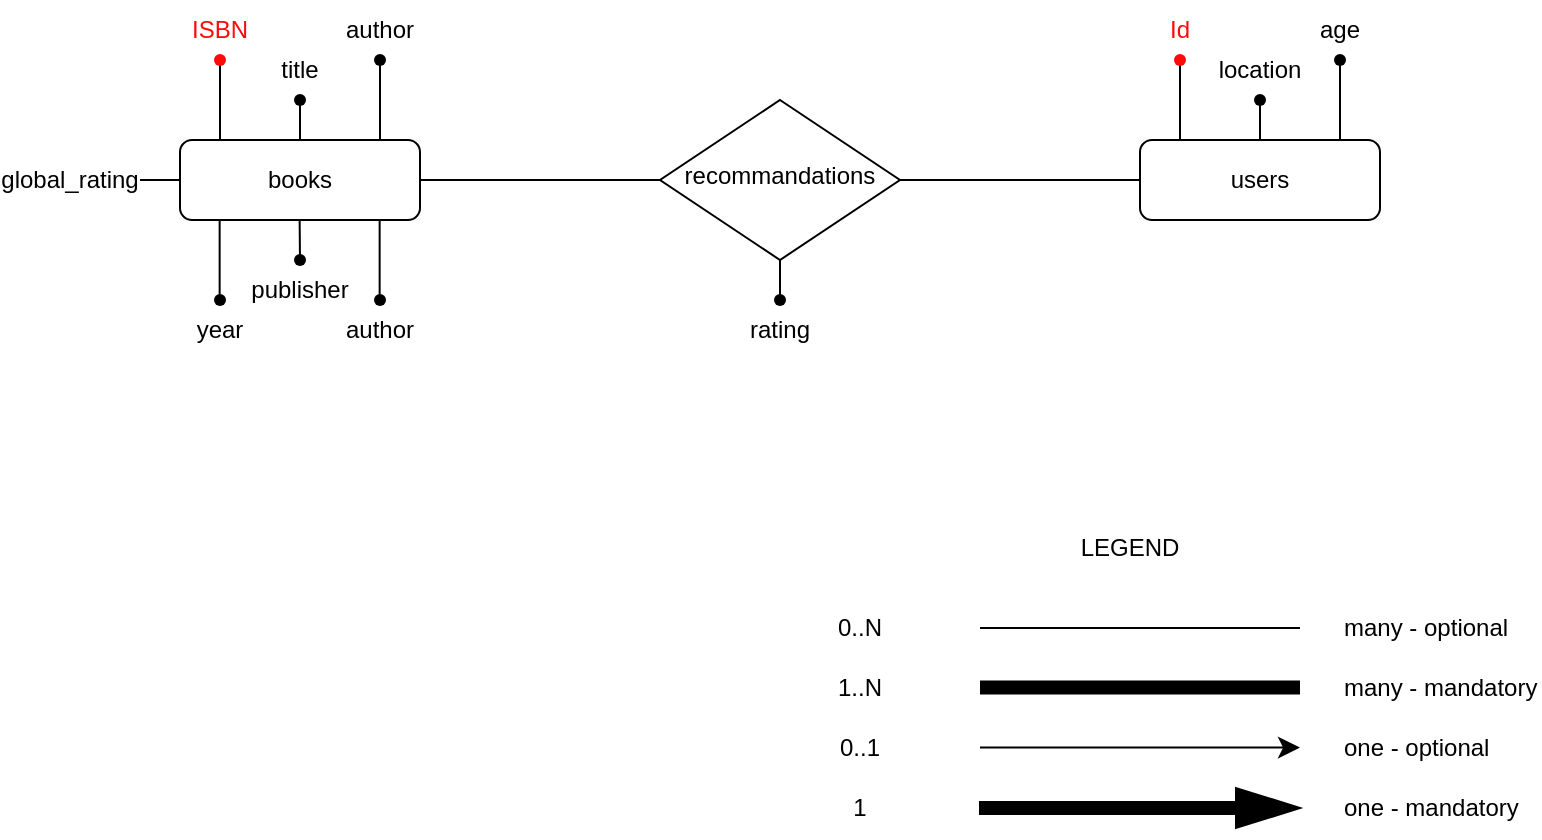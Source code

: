<mxfile version="24.9.0">
  <diagram id="C5RBs43oDa-KdzZeNtuy" name="Page-1">
    <mxGraphModel dx="1105" dy="145" grid="1" gridSize="10" guides="1" tooltips="1" connect="1" arrows="1" fold="1" page="1" pageScale="1" pageWidth="413" pageHeight="583" math="0" shadow="0">
      <root>
        <mxCell id="WIyWlLk6GJQsqaUBKTNV-0" />
        <mxCell id="WIyWlLk6GJQsqaUBKTNV-1" parent="WIyWlLk6GJQsqaUBKTNV-0" />
        <mxCell id="nupeqDl4COyCQ8jmjJZ0-0" value="&lt;div&gt;books&lt;/div&gt;" style="rounded=1;whiteSpace=wrap;html=1;fontSize=12;glass=0;strokeWidth=1;shadow=0;" vertex="1" parent="WIyWlLk6GJQsqaUBKTNV-1">
          <mxGeometry x="120" y="809" width="120" height="40" as="geometry" />
        </mxCell>
        <mxCell id="nupeqDl4COyCQ8jmjJZ0-1" value="&lt;div&gt;recommandations&lt;/div&gt;" style="rhombus;whiteSpace=wrap;html=1;shadow=0;fontFamily=Helvetica;fontSize=12;align=center;strokeWidth=1;spacing=6;spacingTop=-4;" vertex="1" parent="WIyWlLk6GJQsqaUBKTNV-1">
          <mxGeometry x="360" y="789" width="120" height="80" as="geometry" />
        </mxCell>
        <mxCell id="nupeqDl4COyCQ8jmjJZ0-2" value="users" style="rounded=1;whiteSpace=wrap;html=1;fontSize=12;glass=0;strokeWidth=1;shadow=0;" vertex="1" parent="WIyWlLk6GJQsqaUBKTNV-1">
          <mxGeometry x="600" y="809" width="120" height="40" as="geometry" />
        </mxCell>
        <mxCell id="nupeqDl4COyCQ8jmjJZ0-3" value="" style="endArrow=none;html=1;rounded=0;exitX=1;exitY=0.5;exitDx=0;exitDy=0;entryX=0;entryY=0.5;entryDx=0;entryDy=0;" edge="1" parent="WIyWlLk6GJQsqaUBKTNV-1" source="nupeqDl4COyCQ8jmjJZ0-1" target="nupeqDl4COyCQ8jmjJZ0-2">
          <mxGeometry width="50" height="50" relative="1" as="geometry">
            <mxPoint x="380" y="779" as="sourcePoint" />
            <mxPoint x="430" y="729" as="targetPoint" />
          </mxGeometry>
        </mxCell>
        <mxCell id="nupeqDl4COyCQ8jmjJZ0-4" value="" style="endArrow=none;html=1;rounded=0;exitX=1;exitY=0.5;exitDx=0;exitDy=0;" edge="1" parent="WIyWlLk6GJQsqaUBKTNV-1" source="nupeqDl4COyCQ8jmjJZ0-0" target="nupeqDl4COyCQ8jmjJZ0-1">
          <mxGeometry width="50" height="50" relative="1" as="geometry">
            <mxPoint x="380" y="779" as="sourcePoint" />
            <mxPoint x="430" y="729" as="targetPoint" />
          </mxGeometry>
        </mxCell>
        <mxCell id="nupeqDl4COyCQ8jmjJZ0-7" value="" style="endArrow=none;html=1;rounded=0;" edge="1" parent="WIyWlLk6GJQsqaUBKTNV-1" target="nupeqDl4COyCQ8jmjJZ0-8">
          <mxGeometry width="50" height="50" relative="1" as="geometry">
            <mxPoint x="140" y="809" as="sourcePoint" />
            <mxPoint x="190" y="759" as="targetPoint" />
          </mxGeometry>
        </mxCell>
        <mxCell id="nupeqDl4COyCQ8jmjJZ0-8" value="" style="shape=waypoint;sketch=0;fillStyle=solid;size=6;pointerEvents=1;points=[];fillColor=none;resizable=0;rotatable=0;perimeter=centerPerimeter;snapToPoint=1;strokeColor=#FF0A0A;" vertex="1" parent="WIyWlLk6GJQsqaUBKTNV-1">
          <mxGeometry x="130" y="759" width="20" height="20" as="geometry" />
        </mxCell>
        <mxCell id="nupeqDl4COyCQ8jmjJZ0-10" value="&lt;font color=&quot;#ff0a0a&quot;&gt;ISBN&lt;/font&gt;" style="text;html=1;align=center;verticalAlign=middle;whiteSpace=wrap;rounded=0;" vertex="1" parent="WIyWlLk6GJQsqaUBKTNV-1">
          <mxGeometry x="110" y="739" width="60" height="30" as="geometry" />
        </mxCell>
        <mxCell id="nupeqDl4COyCQ8jmjJZ0-11" value="" style="endArrow=none;html=1;rounded=0;" edge="1" parent="WIyWlLk6GJQsqaUBKTNV-1">
          <mxGeometry width="50" height="50" relative="1" as="geometry">
            <mxPoint x="180" y="809" as="sourcePoint" />
            <mxPoint x="180" y="789" as="targetPoint" />
          </mxGeometry>
        </mxCell>
        <mxCell id="nupeqDl4COyCQ8jmjJZ0-12" value="" style="shape=waypoint;sketch=0;fillStyle=solid;size=6;pointerEvents=1;points=[];fillColor=none;resizable=0;rotatable=0;perimeter=centerPerimeter;snapToPoint=1;strokeColor=#000000;" vertex="1" parent="WIyWlLk6GJQsqaUBKTNV-1">
          <mxGeometry x="170" y="779" width="20" height="20" as="geometry" />
        </mxCell>
        <mxCell id="nupeqDl4COyCQ8jmjJZ0-33" style="edgeStyle=orthogonalEdgeStyle;rounded=0;orthogonalLoop=1;jettySize=auto;html=1;exitX=0.5;exitY=1;exitDx=0;exitDy=0;" edge="1" parent="WIyWlLk6GJQsqaUBKTNV-1">
          <mxGeometry relative="1" as="geometry">
            <mxPoint x="180" y="777" as="sourcePoint" />
            <mxPoint x="180" y="777" as="targetPoint" />
          </mxGeometry>
        </mxCell>
        <mxCell id="nupeqDl4COyCQ8jmjJZ0-13" value="title" style="text;html=1;align=center;verticalAlign=middle;whiteSpace=wrap;rounded=0;" vertex="1" parent="WIyWlLk6GJQsqaUBKTNV-1">
          <mxGeometry x="150" y="759" width="60" height="30" as="geometry" />
        </mxCell>
        <mxCell id="nupeqDl4COyCQ8jmjJZ0-14" value="" style="endArrow=none;html=1;rounded=0;" edge="1" parent="WIyWlLk6GJQsqaUBKTNV-1" target="nupeqDl4COyCQ8jmjJZ0-15">
          <mxGeometry width="50" height="50" relative="1" as="geometry">
            <mxPoint x="220" y="809" as="sourcePoint" />
            <mxPoint x="270" y="759" as="targetPoint" />
          </mxGeometry>
        </mxCell>
        <mxCell id="nupeqDl4COyCQ8jmjJZ0-15" value="" style="shape=waypoint;sketch=0;fillStyle=solid;size=6;pointerEvents=1;points=[];fillColor=none;resizable=0;rotatable=0;perimeter=centerPerimeter;snapToPoint=1;strokeColor=#000000;" vertex="1" parent="WIyWlLk6GJQsqaUBKTNV-1">
          <mxGeometry x="210" y="759" width="20" height="20" as="geometry" />
        </mxCell>
        <mxCell id="nupeqDl4COyCQ8jmjJZ0-16" value="author" style="text;html=1;align=center;verticalAlign=middle;whiteSpace=wrap;rounded=0;" vertex="1" parent="WIyWlLk6GJQsqaUBKTNV-1">
          <mxGeometry x="190" y="739" width="60" height="30" as="geometry" />
        </mxCell>
        <mxCell id="nupeqDl4COyCQ8jmjJZ0-23" value="" style="endArrow=none;html=1;rounded=0;" edge="1" parent="WIyWlLk6GJQsqaUBKTNV-1">
          <mxGeometry width="50" height="50" relative="1" as="geometry">
            <mxPoint x="139.82" y="889" as="sourcePoint" />
            <mxPoint x="139.82" y="849" as="targetPoint" />
          </mxGeometry>
        </mxCell>
        <mxCell id="nupeqDl4COyCQ8jmjJZ0-24" value="" style="endArrow=none;html=1;rounded=0;" edge="1" parent="WIyWlLk6GJQsqaUBKTNV-1">
          <mxGeometry width="50" height="50" relative="1" as="geometry">
            <mxPoint x="180" y="869" as="sourcePoint" />
            <mxPoint x="179.82" y="849" as="targetPoint" />
          </mxGeometry>
        </mxCell>
        <mxCell id="nupeqDl4COyCQ8jmjJZ0-25" value="" style="endArrow=none;html=1;rounded=0;" edge="1" parent="WIyWlLk6GJQsqaUBKTNV-1">
          <mxGeometry width="50" height="50" relative="1" as="geometry">
            <mxPoint x="219.82" y="889" as="sourcePoint" />
            <mxPoint x="219.82" y="849" as="targetPoint" />
          </mxGeometry>
        </mxCell>
        <mxCell id="nupeqDl4COyCQ8jmjJZ0-26" value="" style="shape=waypoint;sketch=0;fillStyle=solid;size=6;pointerEvents=1;points=[];fillColor=none;resizable=0;rotatable=0;perimeter=centerPerimeter;snapToPoint=1;" vertex="1" parent="WIyWlLk6GJQsqaUBKTNV-1">
          <mxGeometry x="130" y="879" width="20" height="20" as="geometry" />
        </mxCell>
        <mxCell id="nupeqDl4COyCQ8jmjJZ0-27" value="" style="shape=waypoint;sketch=0;fillStyle=solid;size=6;pointerEvents=1;points=[];fillColor=none;resizable=0;rotatable=0;perimeter=centerPerimeter;snapToPoint=1;" vertex="1" parent="WIyWlLk6GJQsqaUBKTNV-1">
          <mxGeometry x="170" y="859" width="20" height="20" as="geometry" />
        </mxCell>
        <mxCell id="nupeqDl4COyCQ8jmjJZ0-28" value="" style="shape=waypoint;sketch=0;fillStyle=solid;size=6;pointerEvents=1;points=[];fillColor=none;resizable=0;rotatable=0;perimeter=centerPerimeter;snapToPoint=1;" vertex="1" parent="WIyWlLk6GJQsqaUBKTNV-1">
          <mxGeometry x="210" y="879" width="20" height="20" as="geometry" />
        </mxCell>
        <mxCell id="nupeqDl4COyCQ8jmjJZ0-29" value="year" style="text;html=1;align=center;verticalAlign=middle;whiteSpace=wrap;rounded=0;" vertex="1" parent="WIyWlLk6GJQsqaUBKTNV-1">
          <mxGeometry x="110" y="889" width="60" height="30" as="geometry" />
        </mxCell>
        <mxCell id="nupeqDl4COyCQ8jmjJZ0-30" value="publisher" style="text;html=1;align=center;verticalAlign=middle;whiteSpace=wrap;rounded=0;" vertex="1" parent="WIyWlLk6GJQsqaUBKTNV-1">
          <mxGeometry x="150" y="869" width="60" height="30" as="geometry" />
        </mxCell>
        <mxCell id="nupeqDl4COyCQ8jmjJZ0-31" value="author" style="text;html=1;align=center;verticalAlign=middle;whiteSpace=wrap;rounded=0;" vertex="1" parent="WIyWlLk6GJQsqaUBKTNV-1">
          <mxGeometry x="190" y="889" width="60" height="30" as="geometry" />
        </mxCell>
        <mxCell id="nupeqDl4COyCQ8jmjJZ0-35" value="" style="endArrow=none;html=1;rounded=0;entryX=0;entryY=0.5;entryDx=0;entryDy=0;" edge="1" parent="WIyWlLk6GJQsqaUBKTNV-1" target="nupeqDl4COyCQ8jmjJZ0-0">
          <mxGeometry width="50" height="50" relative="1" as="geometry">
            <mxPoint x="100" y="829" as="sourcePoint" />
            <mxPoint x="190" y="799" as="targetPoint" />
          </mxGeometry>
        </mxCell>
        <mxCell id="nupeqDl4COyCQ8jmjJZ0-36" value="global_rating" style="text;html=1;align=center;verticalAlign=middle;whiteSpace=wrap;rounded=0;" vertex="1" parent="WIyWlLk6GJQsqaUBKTNV-1">
          <mxGeometry x="30" y="814" width="70" height="30" as="geometry" />
        </mxCell>
        <mxCell id="nupeqDl4COyCQ8jmjJZ0-37" value="" style="endArrow=none;html=1;rounded=0;" edge="1" parent="WIyWlLk6GJQsqaUBKTNV-1" target="nupeqDl4COyCQ8jmjJZ0-38">
          <mxGeometry width="50" height="50" relative="1" as="geometry">
            <mxPoint x="420" y="869" as="sourcePoint" />
            <mxPoint x="470" y="819" as="targetPoint" />
          </mxGeometry>
        </mxCell>
        <mxCell id="nupeqDl4COyCQ8jmjJZ0-38" value="" style="shape=waypoint;sketch=0;fillStyle=solid;size=6;pointerEvents=1;points=[];fillColor=none;resizable=0;rotatable=0;perimeter=centerPerimeter;snapToPoint=1;strokeColor=#000000;" vertex="1" parent="WIyWlLk6GJQsqaUBKTNV-1">
          <mxGeometry x="410" y="879" width="20" height="20" as="geometry" />
        </mxCell>
        <mxCell id="nupeqDl4COyCQ8jmjJZ0-39" value="rating" style="text;html=1;align=center;verticalAlign=middle;whiteSpace=wrap;rounded=0;" vertex="1" parent="WIyWlLk6GJQsqaUBKTNV-1">
          <mxGeometry x="390" y="889" width="60" height="30" as="geometry" />
        </mxCell>
        <mxCell id="nupeqDl4COyCQ8jmjJZ0-40" value="" style="endArrow=none;html=1;rounded=0;" edge="1" parent="WIyWlLk6GJQsqaUBKTNV-1" target="nupeqDl4COyCQ8jmjJZ0-41">
          <mxGeometry width="50" height="50" relative="1" as="geometry">
            <mxPoint x="620" y="809" as="sourcePoint" />
            <mxPoint x="670" y="759" as="targetPoint" />
          </mxGeometry>
        </mxCell>
        <mxCell id="nupeqDl4COyCQ8jmjJZ0-41" value="" style="shape=waypoint;sketch=0;fillStyle=solid;size=6;pointerEvents=1;points=[];fillColor=none;resizable=0;rotatable=0;perimeter=centerPerimeter;snapToPoint=1;strokeColor=#FF0A0A;" vertex="1" parent="WIyWlLk6GJQsqaUBKTNV-1">
          <mxGeometry x="610" y="759" width="20" height="20" as="geometry" />
        </mxCell>
        <mxCell id="nupeqDl4COyCQ8jmjJZ0-42" value="&lt;font color=&quot;#ff0a0a&quot;&gt;Id&lt;/font&gt;" style="text;html=1;align=center;verticalAlign=middle;whiteSpace=wrap;rounded=0;" vertex="1" parent="WIyWlLk6GJQsqaUBKTNV-1">
          <mxGeometry x="590" y="739" width="60" height="30" as="geometry" />
        </mxCell>
        <mxCell id="nupeqDl4COyCQ8jmjJZ0-43" value="" style="endArrow=none;html=1;rounded=0;" edge="1" parent="WIyWlLk6GJQsqaUBKTNV-1">
          <mxGeometry width="50" height="50" relative="1" as="geometry">
            <mxPoint x="660" y="809" as="sourcePoint" />
            <mxPoint x="660" y="789" as="targetPoint" />
          </mxGeometry>
        </mxCell>
        <mxCell id="nupeqDl4COyCQ8jmjJZ0-44" value="" style="shape=waypoint;sketch=0;fillStyle=solid;size=6;pointerEvents=1;points=[];fillColor=none;resizable=0;rotatable=0;perimeter=centerPerimeter;snapToPoint=1;strokeColor=#000000;" vertex="1" parent="WIyWlLk6GJQsqaUBKTNV-1">
          <mxGeometry x="650" y="779" width="20" height="20" as="geometry" />
        </mxCell>
        <mxCell id="nupeqDl4COyCQ8jmjJZ0-45" style="edgeStyle=orthogonalEdgeStyle;rounded=0;orthogonalLoop=1;jettySize=auto;html=1;exitX=0.5;exitY=1;exitDx=0;exitDy=0;" edge="1" parent="WIyWlLk6GJQsqaUBKTNV-1">
          <mxGeometry relative="1" as="geometry">
            <mxPoint x="660" y="777" as="sourcePoint" />
            <mxPoint x="660" y="777" as="targetPoint" />
          </mxGeometry>
        </mxCell>
        <mxCell id="nupeqDl4COyCQ8jmjJZ0-46" value="location" style="text;html=1;align=center;verticalAlign=middle;whiteSpace=wrap;rounded=0;" vertex="1" parent="WIyWlLk6GJQsqaUBKTNV-1">
          <mxGeometry x="630" y="759" width="60" height="30" as="geometry" />
        </mxCell>
        <mxCell id="nupeqDl4COyCQ8jmjJZ0-47" value="" style="endArrow=none;html=1;rounded=0;" edge="1" parent="WIyWlLk6GJQsqaUBKTNV-1" target="nupeqDl4COyCQ8jmjJZ0-48">
          <mxGeometry width="50" height="50" relative="1" as="geometry">
            <mxPoint x="700" y="809" as="sourcePoint" />
            <mxPoint x="750" y="759" as="targetPoint" />
          </mxGeometry>
        </mxCell>
        <mxCell id="nupeqDl4COyCQ8jmjJZ0-48" value="" style="shape=waypoint;sketch=0;fillStyle=solid;size=6;pointerEvents=1;points=[];fillColor=none;resizable=0;rotatable=0;perimeter=centerPerimeter;snapToPoint=1;strokeColor=#000000;" vertex="1" parent="WIyWlLk6GJQsqaUBKTNV-1">
          <mxGeometry x="690" y="759" width="20" height="20" as="geometry" />
        </mxCell>
        <mxCell id="nupeqDl4COyCQ8jmjJZ0-49" value="age" style="text;html=1;align=center;verticalAlign=middle;whiteSpace=wrap;rounded=0;" vertex="1" parent="WIyWlLk6GJQsqaUBKTNV-1">
          <mxGeometry x="670" y="739" width="60" height="30" as="geometry" />
        </mxCell>
        <mxCell id="nupeqDl4COyCQ8jmjJZ0-50" value="" style="line;strokeWidth=1;html=1;" vertex="1" parent="WIyWlLk6GJQsqaUBKTNV-1">
          <mxGeometry x="520" y="1048" width="160" height="10" as="geometry" />
        </mxCell>
        <mxCell id="nupeqDl4COyCQ8jmjJZ0-51" value="" style="shape=filledEdge;curved=0;rounded=0;fixDash=1;endArrow=none;strokeWidth=7;fillColor=#000000;edgeStyle=orthogonalEdgeStyle;html=1;" edge="1" parent="WIyWlLk6GJQsqaUBKTNV-1">
          <mxGeometry width="60" height="40" relative="1" as="geometry">
            <mxPoint x="520" y="1082.81" as="sourcePoint" />
            <mxPoint x="680" y="1082.81" as="targetPoint" />
          </mxGeometry>
        </mxCell>
        <mxCell id="nupeqDl4COyCQ8jmjJZ0-53" value="" style="edgeStyle=segmentEdgeStyle;endArrow=classic;html=1;curved=0;rounded=0;endSize=8;startSize=8;" edge="1" parent="WIyWlLk6GJQsqaUBKTNV-1">
          <mxGeometry width="50" height="50" relative="1" as="geometry">
            <mxPoint x="520" y="1112.81" as="sourcePoint" />
            <mxPoint x="680" y="1112.81" as="targetPoint" />
          </mxGeometry>
        </mxCell>
        <mxCell id="nupeqDl4COyCQ8jmjJZ0-54" value="" style="shape=singleArrow;whiteSpace=wrap;html=1;fillColor=#000000;" vertex="1" parent="WIyWlLk6GJQsqaUBKTNV-1">
          <mxGeometry x="520" y="1133" width="160" height="20" as="geometry" />
        </mxCell>
        <mxCell id="nupeqDl4COyCQ8jmjJZ0-55" value="0..N" style="text;html=1;align=center;verticalAlign=middle;whiteSpace=wrap;rounded=0;" vertex="1" parent="WIyWlLk6GJQsqaUBKTNV-1">
          <mxGeometry x="430" y="1038" width="60" height="30" as="geometry" />
        </mxCell>
        <mxCell id="nupeqDl4COyCQ8jmjJZ0-56" value="1..N" style="text;html=1;align=center;verticalAlign=middle;whiteSpace=wrap;rounded=0;" vertex="1" parent="WIyWlLk6GJQsqaUBKTNV-1">
          <mxGeometry x="430" y="1068" width="60" height="30" as="geometry" />
        </mxCell>
        <mxCell id="nupeqDl4COyCQ8jmjJZ0-57" value="0..1" style="text;html=1;align=center;verticalAlign=middle;whiteSpace=wrap;rounded=0;" vertex="1" parent="WIyWlLk6GJQsqaUBKTNV-1">
          <mxGeometry x="430" y="1098" width="60" height="30" as="geometry" />
        </mxCell>
        <mxCell id="nupeqDl4COyCQ8jmjJZ0-58" value="1" style="text;html=1;align=center;verticalAlign=middle;whiteSpace=wrap;rounded=0;" vertex="1" parent="WIyWlLk6GJQsqaUBKTNV-1">
          <mxGeometry x="430" y="1128" width="60" height="30" as="geometry" />
        </mxCell>
        <mxCell id="nupeqDl4COyCQ8jmjJZ0-59" value="many - optional" style="text;html=1;align=left;verticalAlign=middle;whiteSpace=wrap;rounded=0;" vertex="1" parent="WIyWlLk6GJQsqaUBKTNV-1">
          <mxGeometry x="700" y="1038" width="90" height="30" as="geometry" />
        </mxCell>
        <mxCell id="nupeqDl4COyCQ8jmjJZ0-60" value="many - mandatory" style="text;html=1;align=left;verticalAlign=middle;whiteSpace=wrap;rounded=0;" vertex="1" parent="WIyWlLk6GJQsqaUBKTNV-1">
          <mxGeometry x="700" y="1068" width="100" height="30" as="geometry" />
        </mxCell>
        <mxCell id="nupeqDl4COyCQ8jmjJZ0-61" value="one - optional" style="text;html=1;align=left;verticalAlign=middle;whiteSpace=wrap;rounded=0;" vertex="1" parent="WIyWlLk6GJQsqaUBKTNV-1">
          <mxGeometry x="700" y="1098" width="100" height="30" as="geometry" />
        </mxCell>
        <mxCell id="nupeqDl4COyCQ8jmjJZ0-62" value="one - mandatory" style="text;html=1;align=left;verticalAlign=middle;whiteSpace=wrap;rounded=0;" vertex="1" parent="WIyWlLk6GJQsqaUBKTNV-1">
          <mxGeometry x="700" y="1128" width="100" height="30" as="geometry" />
        </mxCell>
        <mxCell id="nupeqDl4COyCQ8jmjJZ0-63" value="LEGEND" style="text;html=1;align=center;verticalAlign=middle;whiteSpace=wrap;rounded=0;" vertex="1" parent="WIyWlLk6GJQsqaUBKTNV-1">
          <mxGeometry x="565" y="998" width="60" height="30" as="geometry" />
        </mxCell>
      </root>
    </mxGraphModel>
  </diagram>
</mxfile>
